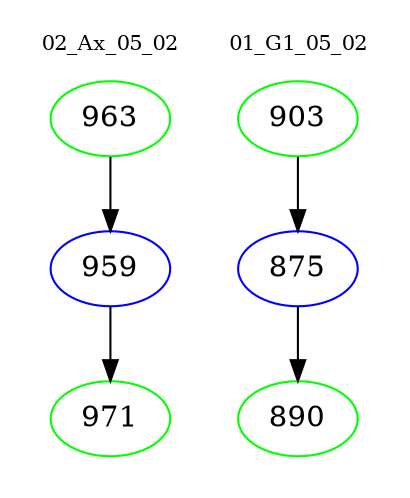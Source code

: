 digraph{
subgraph cluster_0 {
color = white
label = "02_Ax_05_02";
fontsize=10;
T0_963 [label="963", color="green"]
T0_963 -> T0_959 [color="black"]
T0_959 [label="959", color="blue"]
T0_959 -> T0_971 [color="black"]
T0_971 [label="971", color="green"]
}
subgraph cluster_1 {
color = white
label = "01_G1_05_02";
fontsize=10;
T1_903 [label="903", color="green"]
T1_903 -> T1_875 [color="black"]
T1_875 [label="875", color="blue"]
T1_875 -> T1_890 [color="black"]
T1_890 [label="890", color="green"]
}
}
